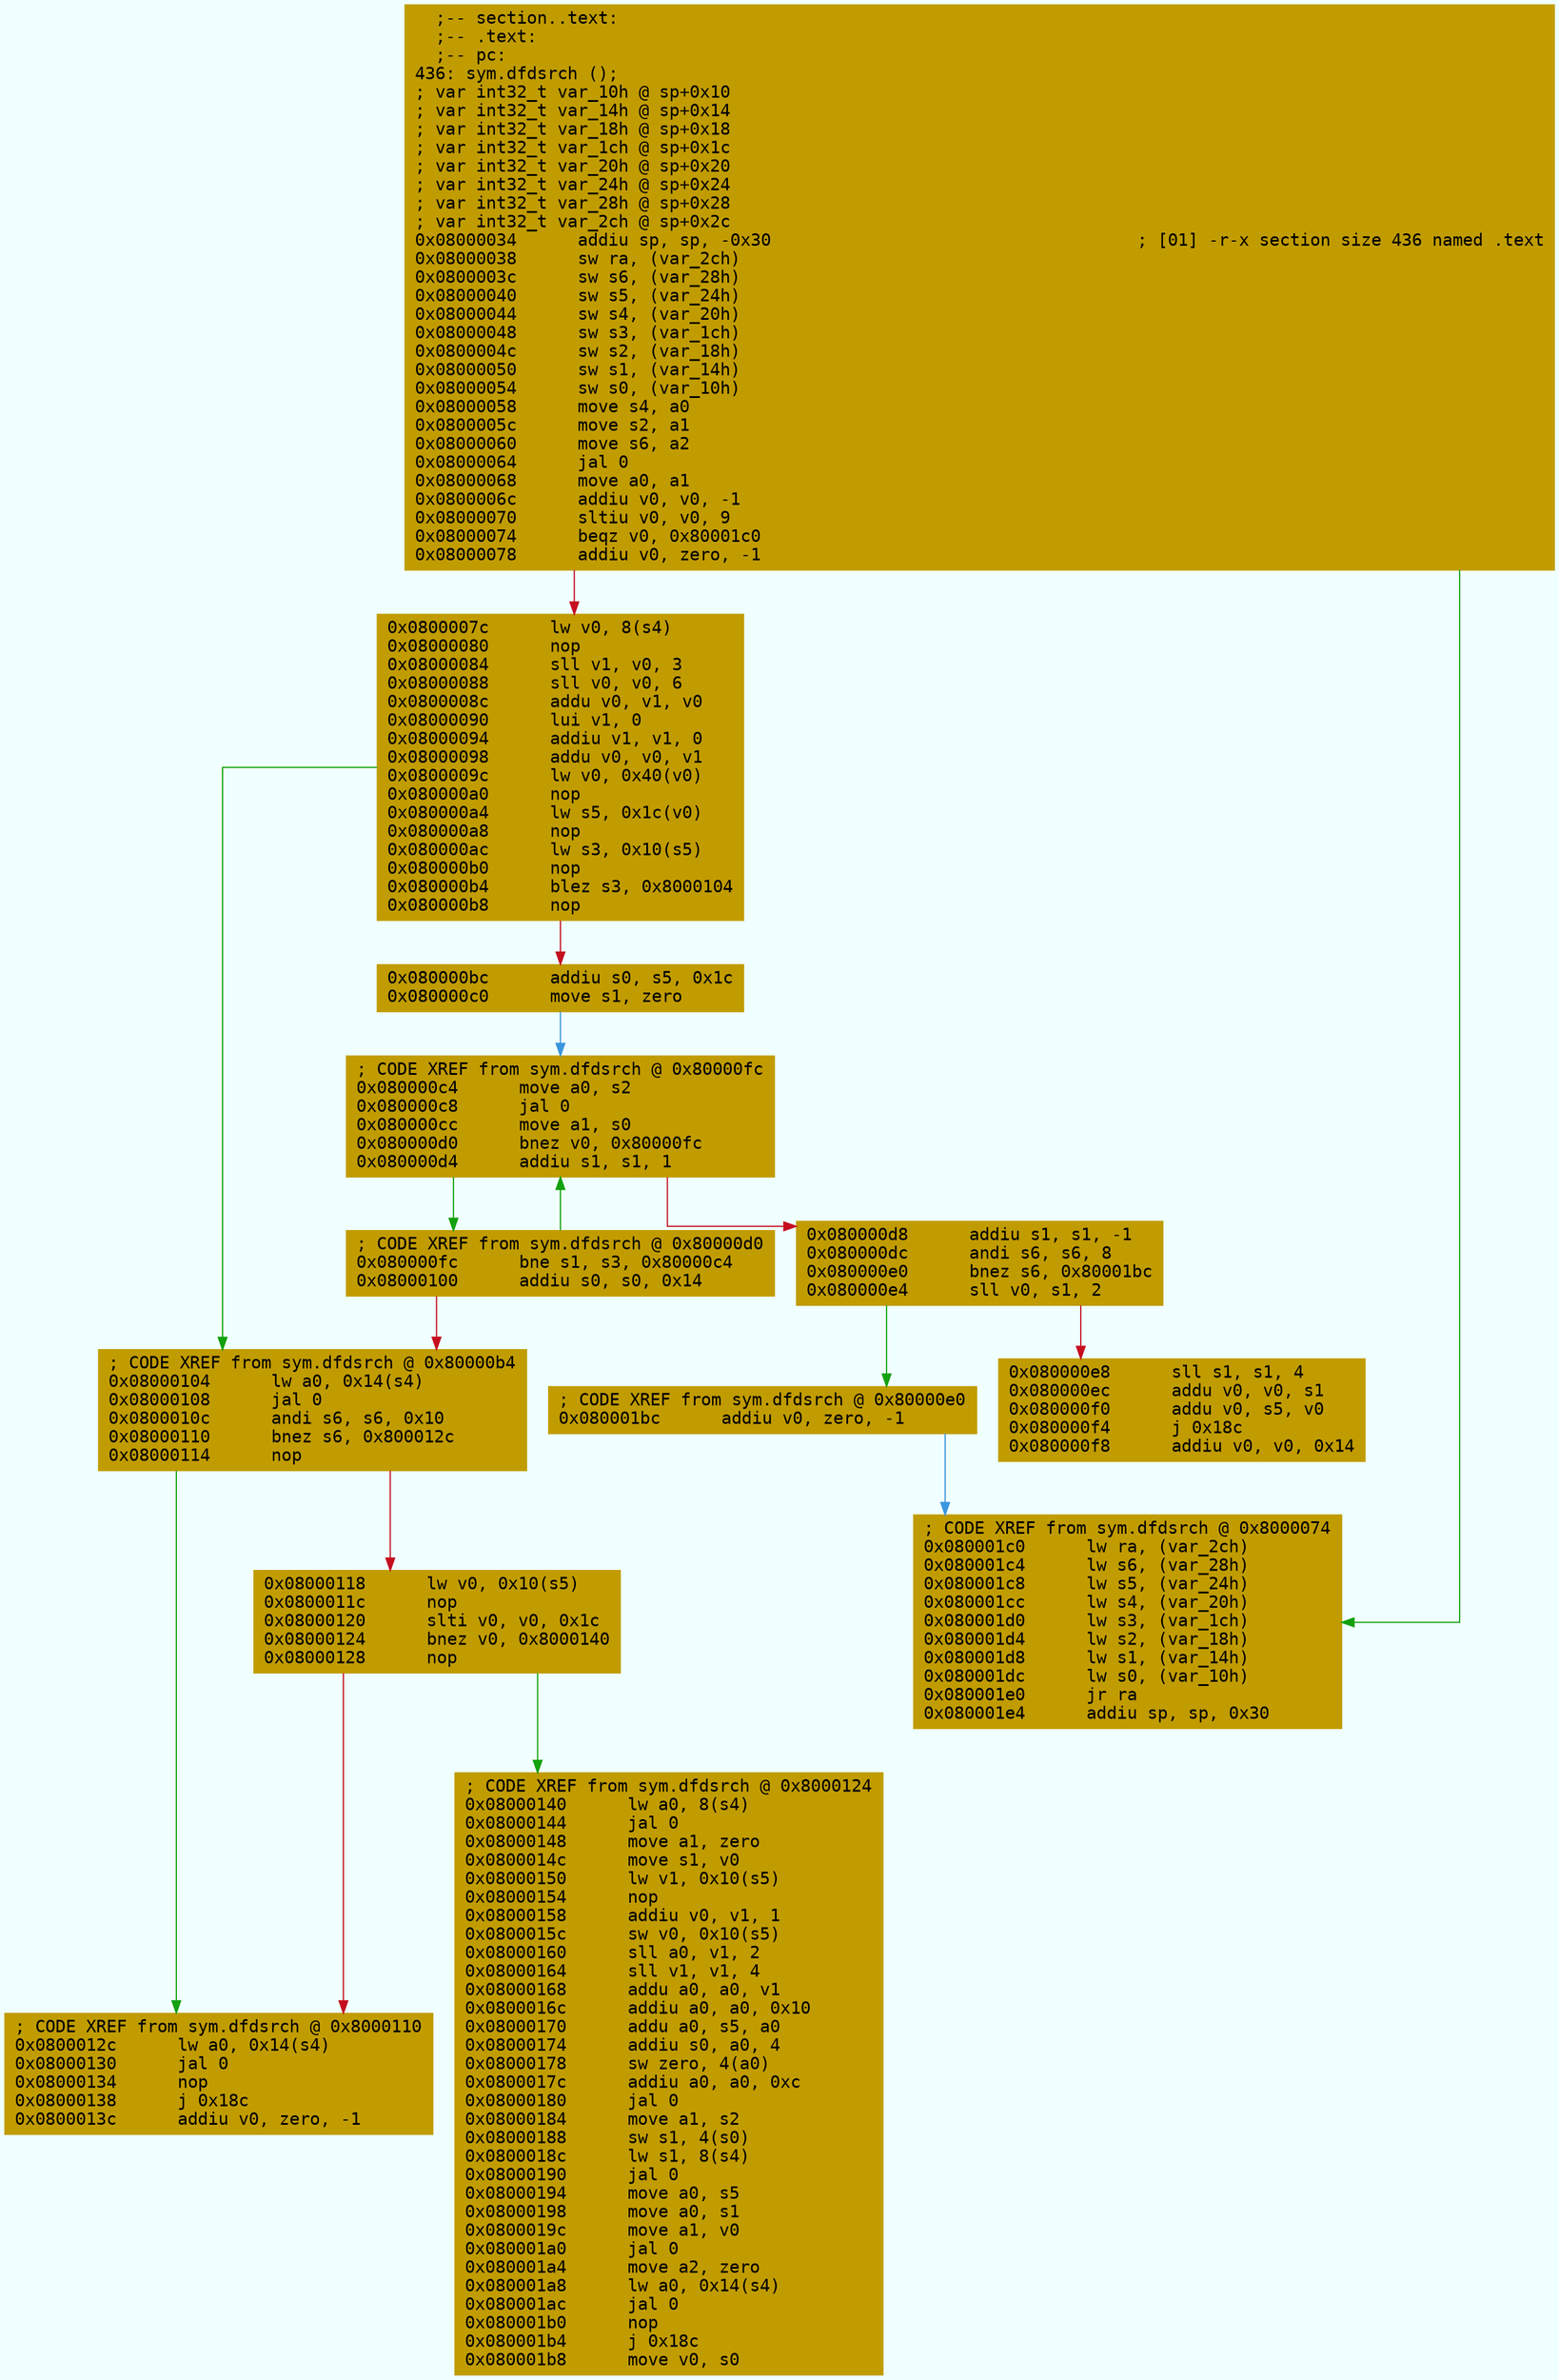 digraph code {
	graph [bgcolor=azure fontsize=8 fontname="Courier" splines="ortho"];
	node [fillcolor=gray style=filled shape=box];
	edge [arrowhead="normal"];
	"0x08000034" [URL="sym.dfdsrch/0x08000034", fillcolor="#c19c00",color="#c19c00", fontname="Courier",label="  ;-- section..text:\l  ;-- .text:\l  ;-- pc:\l436: sym.dfdsrch ();\l; var int32_t var_10h @ sp+0x10\l; var int32_t var_14h @ sp+0x14\l; var int32_t var_18h @ sp+0x18\l; var int32_t var_1ch @ sp+0x1c\l; var int32_t var_20h @ sp+0x20\l; var int32_t var_24h @ sp+0x24\l; var int32_t var_28h @ sp+0x28\l; var int32_t var_2ch @ sp+0x2c\l0x08000034      addiu sp, sp, -0x30                                    ; [01] -r-x section size 436 named .text\l0x08000038      sw ra, (var_2ch)\l0x0800003c      sw s6, (var_28h)\l0x08000040      sw s5, (var_24h)\l0x08000044      sw s4, (var_20h)\l0x08000048      sw s3, (var_1ch)\l0x0800004c      sw s2, (var_18h)\l0x08000050      sw s1, (var_14h)\l0x08000054      sw s0, (var_10h)\l0x08000058      move s4, a0\l0x0800005c      move s2, a1\l0x08000060      move s6, a2\l0x08000064      jal 0\l0x08000068      move a0, a1\l0x0800006c      addiu v0, v0, -1\l0x08000070      sltiu v0, v0, 9\l0x08000074      beqz v0, 0x80001c0\l0x08000078      addiu v0, zero, -1\l"]
	"0x0800007c" [URL="sym.dfdsrch/0x0800007c", fillcolor="#c19c00",color="#c19c00", fontname="Courier",label="0x0800007c      lw v0, 8(s4)\l0x08000080      nop\l0x08000084      sll v1, v0, 3\l0x08000088      sll v0, v0, 6\l0x0800008c      addu v0, v1, v0\l0x08000090      lui v1, 0\l0x08000094      addiu v1, v1, 0\l0x08000098      addu v0, v0, v1\l0x0800009c      lw v0, 0x40(v0)\l0x080000a0      nop\l0x080000a4      lw s5, 0x1c(v0)\l0x080000a8      nop\l0x080000ac      lw s3, 0x10(s5)\l0x080000b0      nop\l0x080000b4      blez s3, 0x8000104\l0x080000b8      nop\l"]
	"0x080000bc" [URL="sym.dfdsrch/0x080000bc", fillcolor="#c19c00",color="#c19c00", fontname="Courier",label="0x080000bc      addiu s0, s5, 0x1c\l0x080000c0      move s1, zero\l"]
	"0x080000c4" [URL="sym.dfdsrch/0x080000c4", fillcolor="#c19c00",color="#c19c00", fontname="Courier",label="; CODE XREF from sym.dfdsrch @ 0x80000fc\l0x080000c4      move a0, s2\l0x080000c8      jal 0\l0x080000cc      move a1, s0\l0x080000d0      bnez v0, 0x80000fc\l0x080000d4      addiu s1, s1, 1\l"]
	"0x080000d8" [URL="sym.dfdsrch/0x080000d8", fillcolor="#c19c00",color="#c19c00", fontname="Courier",label="0x080000d8      addiu s1, s1, -1\l0x080000dc      andi s6, s6, 8\l0x080000e0      bnez s6, 0x80001bc\l0x080000e4      sll v0, s1, 2\l"]
	"0x080000e8" [URL="sym.dfdsrch/0x080000e8", fillcolor="#c19c00",color="#c19c00", fontname="Courier",label="0x080000e8      sll s1, s1, 4\l0x080000ec      addu v0, v0, s1\l0x080000f0      addu v0, s5, v0\l0x080000f4      j 0x18c\l0x080000f8      addiu v0, v0, 0x14\l"]
	"0x080000fc" [URL="sym.dfdsrch/0x080000fc", fillcolor="#c19c00",color="#c19c00", fontname="Courier",label="; CODE XREF from sym.dfdsrch @ 0x80000d0\l0x080000fc      bne s1, s3, 0x80000c4\l0x08000100      addiu s0, s0, 0x14\l"]
	"0x08000104" [URL="sym.dfdsrch/0x08000104", fillcolor="#c19c00",color="#c19c00", fontname="Courier",label="; CODE XREF from sym.dfdsrch @ 0x80000b4\l0x08000104      lw a0, 0x14(s4)\l0x08000108      jal 0\l0x0800010c      andi s6, s6, 0x10\l0x08000110      bnez s6, 0x800012c\l0x08000114      nop\l"]
	"0x08000118" [URL="sym.dfdsrch/0x08000118", fillcolor="#c19c00",color="#c19c00", fontname="Courier",label="0x08000118      lw v0, 0x10(s5)\l0x0800011c      nop\l0x08000120      slti v0, v0, 0x1c\l0x08000124      bnez v0, 0x8000140\l0x08000128      nop\l"]
	"0x0800012c" [URL="sym.dfdsrch/0x0800012c", fillcolor="#c19c00",color="#c19c00", fontname="Courier",label="; CODE XREF from sym.dfdsrch @ 0x8000110\l0x0800012c      lw a0, 0x14(s4)\l0x08000130      jal 0\l0x08000134      nop\l0x08000138      j 0x18c\l0x0800013c      addiu v0, zero, -1\l"]
	"0x08000140" [URL="sym.dfdsrch/0x08000140", fillcolor="#c19c00",color="#c19c00", fontname="Courier",label="; CODE XREF from sym.dfdsrch @ 0x8000124\l0x08000140      lw a0, 8(s4)\l0x08000144      jal 0\l0x08000148      move a1, zero\l0x0800014c      move s1, v0\l0x08000150      lw v1, 0x10(s5)\l0x08000154      nop\l0x08000158      addiu v0, v1, 1\l0x0800015c      sw v0, 0x10(s5)\l0x08000160      sll a0, v1, 2\l0x08000164      sll v1, v1, 4\l0x08000168      addu a0, a0, v1\l0x0800016c      addiu a0, a0, 0x10\l0x08000170      addu a0, s5, a0\l0x08000174      addiu s0, a0, 4\l0x08000178      sw zero, 4(a0)\l0x0800017c      addiu a0, a0, 0xc\l0x08000180      jal 0\l0x08000184      move a1, s2\l0x08000188      sw s1, 4(s0)\l0x0800018c      lw s1, 8(s4)\l0x08000190      jal 0\l0x08000194      move a0, s5\l0x08000198      move a0, s1\l0x0800019c      move a1, v0\l0x080001a0      jal 0\l0x080001a4      move a2, zero\l0x080001a8      lw a0, 0x14(s4)\l0x080001ac      jal 0\l0x080001b0      nop\l0x080001b4      j 0x18c\l0x080001b8      move v0, s0\l"]
	"0x080001bc" [URL="sym.dfdsrch/0x080001bc", fillcolor="#c19c00",color="#c19c00", fontname="Courier",label="; CODE XREF from sym.dfdsrch @ 0x80000e0\l0x080001bc      addiu v0, zero, -1\l"]
	"0x080001c0" [URL="sym.dfdsrch/0x080001c0", fillcolor="#c19c00",color="#c19c00", fontname="Courier",label="; CODE XREF from sym.dfdsrch @ 0x8000074\l0x080001c0      lw ra, (var_2ch)\l0x080001c4      lw s6, (var_28h)\l0x080001c8      lw s5, (var_24h)\l0x080001cc      lw s4, (var_20h)\l0x080001d0      lw s3, (var_1ch)\l0x080001d4      lw s2, (var_18h)\l0x080001d8      lw s1, (var_14h)\l0x080001dc      lw s0, (var_10h)\l0x080001e0      jr ra\l0x080001e4      addiu sp, sp, 0x30\l"]
        "0x08000034" -> "0x080001c0" [color="#13a10e"];
        "0x08000034" -> "0x0800007c" [color="#c50f1f"];
        "0x0800007c" -> "0x08000104" [color="#13a10e"];
        "0x0800007c" -> "0x080000bc" [color="#c50f1f"];
        "0x080000bc" -> "0x080000c4" [color="#3a96dd"];
        "0x080000c4" -> "0x080000fc" [color="#13a10e"];
        "0x080000c4" -> "0x080000d8" [color="#c50f1f"];
        "0x080000d8" -> "0x080001bc" [color="#13a10e"];
        "0x080000d8" -> "0x080000e8" [color="#c50f1f"];
        "0x080000fc" -> "0x080000c4" [color="#13a10e"];
        "0x080000fc" -> "0x08000104" [color="#c50f1f"];
        "0x08000104" -> "0x0800012c" [color="#13a10e"];
        "0x08000104" -> "0x08000118" [color="#c50f1f"];
        "0x08000118" -> "0x08000140" [color="#13a10e"];
        "0x08000118" -> "0x0800012c" [color="#c50f1f"];
        "0x080001bc" -> "0x080001c0" [color="#3a96dd"];
}
